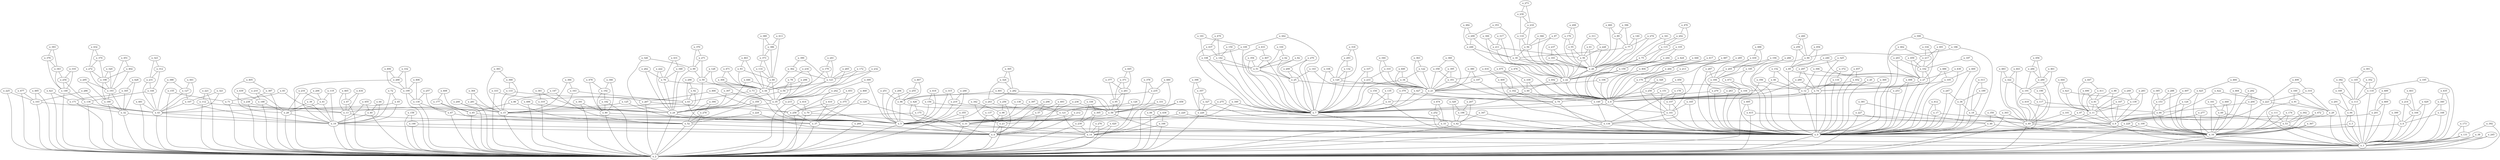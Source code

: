 graph grafoDorogovtsevMendes_500  {
n_0;
n_1;
n_2;
n_3;
n_4;
n_5;
n_6;
n_7;
n_8;
n_9;
n_10;
n_11;
n_12;
n_13;
n_14;
n_15;
n_16;
n_17;
n_18;
n_19;
n_20;
n_21;
n_22;
n_23;
n_24;
n_25;
n_26;
n_27;
n_28;
n_29;
n_30;
n_31;
n_32;
n_33;
n_34;
n_35;
n_36;
n_37;
n_38;
n_39;
n_40;
n_41;
n_42;
n_43;
n_44;
n_45;
n_46;
n_47;
n_48;
n_49;
n_50;
n_51;
n_52;
n_53;
n_54;
n_55;
n_56;
n_57;
n_58;
n_59;
n_60;
n_61;
n_62;
n_63;
n_64;
n_65;
n_66;
n_67;
n_68;
n_69;
n_70;
n_71;
n_72;
n_73;
n_74;
n_75;
n_76;
n_77;
n_78;
n_79;
n_80;
n_81;
n_82;
n_83;
n_84;
n_85;
n_86;
n_87;
n_88;
n_89;
n_90;
n_91;
n_92;
n_93;
n_94;
n_95;
n_96;
n_97;
n_98;
n_99;
n_100;
n_101;
n_102;
n_103;
n_104;
n_105;
n_106;
n_107;
n_108;
n_109;
n_110;
n_111;
n_112;
n_113;
n_114;
n_115;
n_116;
n_117;
n_118;
n_119;
n_120;
n_121;
n_122;
n_123;
n_124;
n_125;
n_126;
n_127;
n_128;
n_129;
n_130;
n_131;
n_132;
n_133;
n_134;
n_135;
n_136;
n_137;
n_138;
n_139;
n_140;
n_141;
n_142;
n_143;
n_144;
n_145;
n_146;
n_147;
n_148;
n_149;
n_150;
n_151;
n_152;
n_153;
n_154;
n_155;
n_156;
n_157;
n_158;
n_159;
n_160;
n_161;
n_162;
n_163;
n_164;
n_165;
n_166;
n_167;
n_168;
n_169;
n_170;
n_171;
n_172;
n_173;
n_174;
n_175;
n_176;
n_177;
n_178;
n_179;
n_180;
n_181;
n_182;
n_183;
n_184;
n_185;
n_186;
n_187;
n_188;
n_189;
n_190;
n_191;
n_192;
n_193;
n_194;
n_195;
n_196;
n_197;
n_198;
n_199;
n_200;
n_201;
n_202;
n_203;
n_204;
n_205;
n_206;
n_207;
n_208;
n_209;
n_210;
n_211;
n_212;
n_213;
n_214;
n_215;
n_216;
n_217;
n_218;
n_219;
n_220;
n_221;
n_222;
n_223;
n_224;
n_225;
n_226;
n_227;
n_228;
n_229;
n_230;
n_231;
n_232;
n_233;
n_234;
n_235;
n_236;
n_237;
n_238;
n_239;
n_240;
n_241;
n_242;
n_243;
n_244;
n_245;
n_246;
n_247;
n_248;
n_249;
n_250;
n_251;
n_252;
n_253;
n_254;
n_255;
n_256;
n_257;
n_258;
n_259;
n_260;
n_261;
n_262;
n_263;
n_264;
n_265;
n_266;
n_267;
n_268;
n_269;
n_270;
n_271;
n_272;
n_273;
n_274;
n_275;
n_276;
n_277;
n_278;
n_279;
n_280;
n_281;
n_282;
n_283;
n_284;
n_285;
n_286;
n_287;
n_288;
n_289;
n_290;
n_291;
n_292;
n_293;
n_294;
n_295;
n_296;
n_297;
n_298;
n_299;
n_300;
n_301;
n_302;
n_303;
n_304;
n_305;
n_306;
n_307;
n_308;
n_309;
n_310;
n_311;
n_312;
n_313;
n_314;
n_315;
n_316;
n_317;
n_318;
n_319;
n_320;
n_321;
n_322;
n_323;
n_324;
n_325;
n_326;
n_327;
n_328;
n_329;
n_330;
n_331;
n_332;
n_333;
n_334;
n_335;
n_336;
n_337;
n_338;
n_339;
n_340;
n_341;
n_342;
n_343;
n_344;
n_345;
n_346;
n_347;
n_348;
n_349;
n_350;
n_351;
n_352;
n_353;
n_354;
n_355;
n_356;
n_357;
n_358;
n_359;
n_360;
n_361;
n_362;
n_363;
n_364;
n_365;
n_366;
n_367;
n_368;
n_369;
n_370;
n_371;
n_372;
n_373;
n_374;
n_375;
n_376;
n_377;
n_378;
n_379;
n_380;
n_381;
n_382;
n_383;
n_384;
n_385;
n_386;
n_387;
n_388;
n_389;
n_390;
n_391;
n_392;
n_393;
n_394;
n_395;
n_396;
n_397;
n_398;
n_399;
n_400;
n_401;
n_402;
n_403;
n_404;
n_405;
n_406;
n_407;
n_408;
n_409;
n_410;
n_411;
n_412;
n_413;
n_414;
n_415;
n_416;
n_417;
n_418;
n_419;
n_420;
n_421;
n_422;
n_423;
n_424;
n_425;
n_426;
n_427;
n_428;
n_429;
n_430;
n_431;
n_432;
n_433;
n_434;
n_435;
n_436;
n_437;
n_438;
n_439;
n_440;
n_441;
n_442;
n_443;
n_444;
n_445;
n_446;
n_447;
n_448;
n_449;
n_450;
n_451;
n_452;
n_453;
n_454;
n_455;
n_456;
n_457;
n_458;
n_459;
n_460;
n_461;
n_462;
n_463;
n_464;
n_465;
n_466;
n_467;
n_468;
n_469;
n_470;
n_471;
n_472;
n_473;
n_474;
n_475;
n_476;
n_477;
n_478;
n_479;
n_480;
n_481;
n_482;
n_483;
n_484;
n_485;
n_486;
n_487;
n_488;
n_489;
n_490;
n_491;
n_492;
n_493;
n_494;
n_495;
n_496;
n_497;
n_498;
n_499;
n_0 -- n_1;
n_1 -- n_2;
n_2 -- n_0;
n_3 -- n_0;
n_3 -- n_1;
n_4 -- n_1;
n_4 -- n_2;
n_5 -- n_2;
n_5 -- n_0;
n_6 -- n_4;
n_6 -- n_1;
n_7 -- n_5;
n_7 -- n_0;
n_8 -- n_7;
n_8 -- n_0;
n_9 -- n_0;
n_9 -- n_1;
n_10 -- n_7;
n_10 -- n_0;
n_11 -- n_9;
n_11 -- n_0;
n_12 -- n_8;
n_12 -- n_0;
n_13 -- n_5;
n_13 -- n_2;
n_14 -- n_1;
n_14 -- n_2;
n_15 -- n_5;
n_15 -- n_2;
n_16 -- n_1;
n_16 -- n_2;
n_17 -- n_9;
n_17 -- n_0;
n_18 -- n_9;
n_18 -- n_0;
n_19 -- n_4;
n_19 -- n_2;
n_20 -- n_12;
n_20 -- n_0;
n_21 -- n_8;
n_21 -- n_7;
n_22 -- n_21;
n_22 -- n_8;
n_23 -- n_4;
n_23 -- n_2;
n_24 -- n_5;
n_24 -- n_2;
n_25 -- n_21;
n_25 -- n_7;
n_26 -- n_22;
n_26 -- n_8;
n_27 -- n_12;
n_27 -- n_0;
n_28 -- n_19;
n_28 -- n_2;
n_29 -- n_9;
n_29 -- n_1;
n_30 -- n_26;
n_30 -- n_22;
n_31 -- n_14;
n_31 -- n_2;
n_32 -- n_19;
n_32 -- n_2;
n_33 -- n_2;
n_33 -- n_0;
n_34 -- n_21;
n_34 -- n_7;
n_35 -- n_24;
n_35 -- n_5;
n_36 -- n_18;
n_36 -- n_0;
n_37 -- n_14;
n_37 -- n_2;
n_38 -- n_1;
n_38 -- n_2;
n_39 -- n_28;
n_39 -- n_19;
n_40 -- n_19;
n_40 -- n_2;
n_41 -- n_28;
n_41 -- n_19;
n_42 -- n_2;
n_42 -- n_0;
n_43 -- n_19;
n_43 -- n_2;
n_44 -- n_35;
n_44 -- n_24;
n_45 -- n_43;
n_45 -- n_19;
n_46 -- n_12;
n_46 -- n_8;
n_47 -- n_13;
n_47 -- n_2;
n_48 -- n_16;
n_48 -- n_2;
n_49 -- n_16;
n_49 -- n_2;
n_50 -- n_26;
n_50 -- n_22;
n_51 -- n_25;
n_51 -- n_7;
n_52 -- n_4;
n_52 -- n_2;
n_53 -- n_16;
n_53 -- n_1;
n_54 -- n_35;
n_54 -- n_24;
n_55 -- n_50;
n_55 -- n_26;
n_56 -- n_30;
n_56 -- n_22;
n_57 -- n_23;
n_57 -- n_4;
n_58 -- n_5;
n_58 -- n_0;
n_59 -- n_44;
n_59 -- n_24;
n_60 -- n_8;
n_60 -- n_7;
n_61 -- n_50;
n_61 -- n_26;
n_62 -- n_51;
n_62 -- n_25;
n_63 -- n_15;
n_63 -- n_5;
n_64 -- n_40;
n_64 -- n_19;
n_65 -- n_52;
n_65 -- n_2;
n_66 -- n_49;
n_66 -- n_16;
n_67 -- n_37;
n_67 -- n_2;
n_68 -- n_44;
n_68 -- n_35;
n_69 -- n_53;
n_69 -- n_16;
n_70 -- n_31;
n_70 -- n_2;
n_71 -- n_13;
n_71 -- n_2;
n_72 -- n_45;
n_72 -- n_19;
n_73 -- n_63;
n_73 -- n_5;
n_74 -- n_8;
n_74 -- n_0;
n_75 -- n_26;
n_75 -- n_8;
n_76 -- n_44;
n_76 -- n_24;
n_77 -- n_30;
n_77 -- n_26;
n_78 -- n_54;
n_78 -- n_35;
n_79 -- n_7;
n_79 -- n_0;
n_80 -- n_37;
n_80 -- n_2;
n_81 -- n_11;
n_81 -- n_9;
n_82 -- n_51;
n_82 -- n_25;
n_83 -- n_71;
n_83 -- n_13;
n_84 -- n_49;
n_84 -- n_2;
n_85 -- n_27;
n_85 -- n_0;
n_86 -- n_65;
n_86 -- n_52;
n_87 -- n_56;
n_87 -- n_22;
n_88 -- n_81;
n_88 -- n_9;
n_89 -- n_77;
n_89 -- n_26;
n_90 -- n_85;
n_90 -- n_0;
n_91 -- n_29;
n_91 -- n_1;
n_92 -- n_63;
n_92 -- n_15;
n_93 -- n_68;
n_93 -- n_44;
n_94 -- n_3;
n_94 -- n_1;
n_95 -- n_58;
n_95 -- n_5;
n_96 -- n_58;
n_96 -- n_5;
n_97 -- n_9;
n_97 -- n_0;
n_98 -- n_23;
n_98 -- n_4;
n_99 -- n_59;
n_99 -- n_24;
n_100 -- n_16;
n_100 -- n_2;
n_101 -- n_49;
n_101 -- n_16;
n_102 -- n_27;
n_102 -- n_0;
n_103 -- n_43;
n_103 -- n_2;
n_104 -- n_8;
n_104 -- n_0;
n_105 -- n_74;
n_105 -- n_0;
n_106 -- n_21;
n_106 -- n_8;
n_107 -- n_43;
n_107 -- n_19;
n_108 -- n_51;
n_108 -- n_7;
n_109 -- n_108;
n_109 -- n_7;
n_110 -- n_56;
n_110 -- n_22;
n_111 -- n_53;
n_111 -- n_16;
n_112 -- n_15;
n_112 -- n_2;
n_113 -- n_94;
n_113 -- n_1;
n_114 -- n_68;
n_114 -- n_44;
n_115 -- n_75;
n_115 -- n_26;
n_116 -- n_74;
n_116 -- n_0;
n_117 -- n_66;
n_117 -- n_49;
n_118 -- n_113;
n_118 -- n_1;
n_119 -- n_41;
n_119 -- n_19;
n_120 -- n_21;
n_120 -- n_7;
n_121 -- n_31;
n_121 -- n_14;
n_122 -- n_34;
n_122 -- n_21;
n_123 -- n_44;
n_123 -- n_35;
n_124 -- n_66;
n_124 -- n_16;
n_125 -- n_13;
n_125 -- n_5;
n_126 -- n_121;
n_126 -- n_14;
n_127 -- n_107;
n_127 -- n_43;
n_128 -- n_59;
n_128 -- n_44;
n_129 -- n_70;
n_129 -- n_31;
n_130 -- n_67;
n_130 -- n_2;
n_131 -- n_1;
n_131 -- n_2;
n_132 -- n_120;
n_132 -- n_7;
n_133 -- n_63;
n_133 -- n_15;
n_134 -- n_2;
n_134 -- n_0;
n_135 -- n_10;
n_135 -- n_7;
n_136 -- n_43;
n_136 -- n_2;
n_137 -- n_23;
n_137 -- n_2;
n_138 -- n_121;
n_138 -- n_31;
n_139 -- n_11;
n_139 -- n_9;
n_140 -- n_77;
n_140 -- n_26;
n_141 -- n_134;
n_141 -- n_0;
n_142 -- n_51;
n_142 -- n_7;
n_143 -- n_25;
n_143 -- n_21;
n_144 -- n_136;
n_144 -- n_43;
n_145 -- n_118;
n_145 -- n_113;
n_146 -- n_4;
n_146 -- n_2;
n_147 -- n_86;
n_147 -- n_52;
n_148 -- n_136;
n_148 -- n_2;
n_149 -- n_141;
n_149 -- n_134;
n_150 -- n_142;
n_150 -- n_7;
n_151 -- n_10;
n_151 -- n_0;
n_152 -- n_46;
n_152 -- n_12;
n_153 -- n_66;
n_153 -- n_16;
n_154 -- n_10;
n_154 -- n_7;
n_155 -- n_71;
n_155 -- n_2;
n_156 -- n_7;
n_156 -- n_5;
n_157 -- n_141;
n_157 -- n_134;
n_158 -- n_146;
n_158 -- n_2;
n_159 -- n_22;
n_159 -- n_8;
n_160 -- n_91;
n_160 -- n_29;
n_161 -- n_69;
n_161 -- n_16;
n_162 -- n_149;
n_162 -- n_134;
n_163 -- n_63;
n_163 -- n_15;
n_164 -- n_6;
n_164 -- n_1;
n_165 -- n_141;
n_165 -- n_0;
n_166 -- n_14;
n_166 -- n_2;
n_167 -- n_11;
n_167 -- n_9;
n_168 -- n_6;
n_168 -- n_1;
n_169 -- n_113;
n_169 -- n_94;
n_170 -- n_104;
n_170 -- n_8;
n_171 -- n_32;
n_171 -- n_2;
n_172 -- n_123;
n_172 -- n_35;
n_173 -- n_131;
n_173 -- n_1;
n_174 -- n_53;
n_174 -- n_16;
n_175 -- n_19;
n_175 -- n_4;
n_176 -- n_55;
n_176 -- n_26;
n_177 -- n_65;
n_177 -- n_52;
n_178 -- n_157;
n_178 -- n_134;
n_179 -- n_123;
n_179 -- n_44;
n_180 -- n_32;
n_180 -- n_2;
n_181 -- n_109;
n_181 -- n_108;
n_182 -- n_80;
n_182 -- n_2;
n_183 -- n_26;
n_183 -- n_22;
n_184 -- n_104;
n_184 -- n_0;
n_185 -- n_184;
n_185 -- n_0;
n_186 -- n_90;
n_186 -- n_0;
n_187 -- n_102;
n_187 -- n_0;
n_188 -- n_28;
n_188 -- n_2;
n_189 -- n_36;
n_189 -- n_18;
n_190 -- n_117;
n_190 -- n_49;
n_191 -- n_117;
n_191 -- n_49;
n_192 -- n_182;
n_192 -- n_80;
n_193 -- n_180;
n_193 -- n_32;
n_194 -- n_185;
n_194 -- n_184;
n_195 -- n_118;
n_195 -- n_1;
n_196 -- n_42;
n_196 -- n_0;
n_197 -- n_21;
n_197 -- n_8;
n_198 -- n_193;
n_198 -- n_180;
n_199 -- n_130;
n_199 -- n_2;
n_200 -- n_15;
n_200 -- n_2;
n_201 -- n_9;
n_201 -- n_1;
n_202 -- n_115;
n_202 -- n_75;
n_203 -- n_102;
n_203 -- n_0;
n_204 -- n_66;
n_204 -- n_16;
n_205 -- n_184;
n_205 -- n_0;
n_206 -- n_41;
n_206 -- n_19;
n_207 -- n_196;
n_207 -- n_42;
n_208 -- n_176;
n_208 -- n_55;
n_209 -- n_25;
n_209 -- n_7;
n_210 -- n_188;
n_210 -- n_28;
n_211 -- n_50;
n_211 -- n_22;
n_212 -- n_23;
n_212 -- n_4;
n_213 -- n_170;
n_213 -- n_8;
n_214 -- n_164;
n_214 -- n_6;
n_215 -- n_70;
n_215 -- n_2;
n_216 -- n_41;
n_216 -- n_28;
n_217 -- n_102;
n_217 -- n_27;
n_218 -- n_110;
n_218 -- n_56;
n_219 -- n_7;
n_219 -- n_5;
n_220 -- n_5;
n_220 -- n_0;
n_221 -- n_112;
n_221 -- n_2;
n_222 -- n_76;
n_222 -- n_24;
n_223 -- n_29;
n_223 -- n_9;
n_224 -- n_52;
n_224 -- n_4;
n_225 -- n_103;
n_225 -- n_2;
n_226 -- n_42;
n_226 -- n_2;
n_227 -- n_48;
n_227 -- n_2;
n_228 -- n_50;
n_228 -- n_26;
n_229 -- n_4;
n_229 -- n_1;
n_230 -- n_218;
n_230 -- n_110;
n_231 -- n_144;
n_231 -- n_43;
n_232 -- n_123;
n_232 -- n_35;
n_233 -- n_21;
n_233 -- n_7;
n_234 -- n_78;
n_234 -- n_54;
n_235 -- n_96;
n_235 -- n_58;
n_236 -- n_58;
n_236 -- n_5;
n_237 -- n_183;
n_237 -- n_26;
n_238 -- n_15;
n_238 -- n_2;
n_239 -- n_14;
n_239 -- n_2;
n_240 -- n_85;
n_240 -- n_27;
n_241 -- n_179;
n_241 -- n_123;
n_242 -- n_35;
n_242 -- n_5;
n_243 -- n_58;
n_243 -- n_5;
n_244 -- n_159;
n_244 -- n_22;
n_245 -- n_1;
n_245 -- n_2;
n_246 -- n_219;
n_246 -- n_5;
n_247 -- n_36;
n_247 -- n_0;
n_248 -- n_30;
n_248 -- n_22;
n_249 -- n_139;
n_249 -- n_11;
n_250 -- n_149;
n_250 -- n_141;
n_251 -- n_96;
n_251 -- n_5;
n_252 -- n_33;
n_252 -- n_0;
n_253 -- n_8;
n_253 -- n_0;
n_254 -- n_148;
n_254 -- n_136;
n_255 -- n_96;
n_255 -- n_5;
n_256 -- n_98;
n_256 -- n_4;
n_257 -- n_130;
n_257 -- n_67;
n_258 -- n_37;
n_258 -- n_2;
n_259 -- n_90;
n_259 -- n_85;
n_260 -- n_259;
n_260 -- n_90;
n_261 -- n_95;
n_261 -- n_58;
n_262 -- n_76;
n_262 -- n_24;
n_263 -- n_79;
n_263 -- n_0;
n_264 -- n_170;
n_264 -- n_8;
n_265 -- n_123;
n_265 -- n_35;
n_266 -- n_205;
n_266 -- n_0;
n_267 -- n_258;
n_267 -- n_2;
n_268 -- n_199;
n_268 -- n_2;
n_269 -- n_4;
n_269 -- n_2;
n_270 -- n_209;
n_270 -- n_7;
n_271 -- n_99;
n_271 -- n_59;
n_272 -- n_198;
n_272 -- n_193;
n_273 -- n_230;
n_273 -- n_218;
n_274 -- n_77;
n_274 -- n_26;
n_275 -- n_226;
n_275 -- n_42;
n_276 -- n_14;
n_276 -- n_2;
n_277 -- n_229;
n_277 -- n_1;
n_278 -- n_52;
n_278 -- n_2;
n_279 -- n_79;
n_279 -- n_0;
n_280 -- n_191;
n_280 -- n_49;
n_281 -- n_15;
n_281 -- n_2;
n_282 -- n_243;
n_282 -- n_58;
n_283 -- n_139;
n_283 -- n_9;
n_284 -- n_280;
n_284 -- n_191;
n_285 -- n_264;
n_285 -- n_170;
n_286 -- n_103;
n_286 -- n_43;
n_287 -- n_184;
n_287 -- n_104;
n_288 -- n_153;
n_288 -- n_16;
n_289 -- n_74;
n_289 -- n_8;
n_290 -- n_92;
n_290 -- n_63;
n_291 -- n_94;
n_291 -- n_1;
n_292 -- n_204;
n_292 -- n_16;
n_293 -- n_132;
n_293 -- n_120;
n_294 -- n_96;
n_294 -- n_5;
n_295 -- n_193;
n_295 -- n_180;
n_296 -- n_57;
n_296 -- n_4;
n_297 -- n_289;
n_297 -- n_74;
n_298 -- n_44;
n_298 -- n_35;
n_299 -- n_248;
n_299 -- n_30;
n_300 -- n_211;
n_300 -- n_22;
n_301 -- n_145;
n_301 -- n_118;
n_302 -- n_53;
n_302 -- n_16;
n_303 -- n_49;
n_303 -- n_2;
n_304 -- n_44;
n_304 -- n_35;
n_305 -- n_239;
n_305 -- n_14;
n_306 -- n_27;
n_306 -- n_12;
n_307 -- n_35;
n_307 -- n_24;
n_308 -- n_186;
n_308 -- n_0;
n_309 -- n_242;
n_309 -- n_5;
n_310 -- n_233;
n_310 -- n_21;
n_311 -- n_228;
n_311 -- n_50;
n_312 -- n_231;
n_312 -- n_144;
n_313 -- n_189;
n_313 -- n_18;
n_314 -- n_223;
n_314 -- n_29;
n_315 -- n_219;
n_315 -- n_5;
n_316 -- n_254;
n_316 -- n_148;
n_317 -- n_211;
n_317 -- n_22;
n_318 -- n_293;
n_318 -- n_120;
n_319 -- n_24;
n_319 -- n_2;
n_320 -- n_198;
n_320 -- n_193;
n_321 -- n_107;
n_321 -- n_43;
n_322 -- n_191;
n_322 -- n_49;
n_323 -- n_312;
n_323 -- n_231;
n_324 -- n_282;
n_324 -- n_243;
n_325 -- n_297;
n_325 -- n_74;
n_326 -- n_99;
n_326 -- n_24;
n_327 -- n_226;
n_327 -- n_42;
n_328 -- n_250;
n_328 -- n_141;
n_329 -- n_196;
n_329 -- n_42;
n_330 -- n_62;
n_330 -- n_51;
n_331 -- n_121;
n_331 -- n_14;
n_332 -- n_268;
n_332 -- n_199;
n_333 -- n_267;
n_333 -- n_2;
n_334 -- n_217;
n_334 -- n_27;
n_335 -- n_244;
n_335 -- n_22;
n_336 -- n_305;
n_336 -- n_239;
n_337 -- n_233;
n_337 -- n_7;
n_338 -- n_120;
n_338 -- n_7;
n_339 -- n_60;
n_339 -- n_8;
n_340 -- n_168;
n_340 -- n_1;
n_341 -- n_115;
n_341 -- n_26;
n_342 -- n_98;
n_342 -- n_23;
n_343 -- n_254;
n_343 -- n_148;
n_344 -- n_310;
n_344 -- n_21;
n_345 -- n_171;
n_345 -- n_32;
n_346 -- n_192;
n_346 -- n_80;
n_347 -- n_42;
n_347 -- n_0;
n_348 -- n_76;
n_348 -- n_24;
n_349 -- n_7;
n_349 -- n_5;
n_350 -- n_48;
n_350 -- n_16;
n_351 -- n_21;
n_351 -- n_8;
n_352 -- n_118;
n_352 -- n_113;
n_353 -- n_299;
n_353 -- n_30;
n_354 -- n_51;
n_354 -- n_7;
n_355 -- n_31;
n_355 -- n_2;
n_356 -- n_12;
n_356 -- n_8;
n_357 -- n_327;
n_357 -- n_226;
n_358 -- n_351;
n_358 -- n_21;
n_359 -- n_224;
n_359 -- n_52;
n_360 -- n_358;
n_360 -- n_21;
n_361 -- n_319;
n_361 -- n_24;
n_362 -- n_123;
n_362 -- n_44;
n_363 -- n_122;
n_363 -- n_21;
n_364 -- n_281;
n_364 -- n_15;
n_365 -- n_324;
n_365 -- n_282;
n_366 -- n_56;
n_366 -- n_22;
n_367 -- n_16;
n_367 -- n_2;
n_368 -- n_133;
n_368 -- n_15;
n_369 -- n_12;
n_369 -- n_0;
n_370 -- n_271;
n_370 -- n_99;
n_371 -- n_261;
n_371 -- n_95;
n_372 -- n_116;
n_372 -- n_0;
n_373 -- n_114;
n_373 -- n_68;
n_374 -- n_272;
n_374 -- n_198;
n_375 -- n_258;
n_375 -- n_37;
n_376 -- n_343;
n_376 -- n_148;
n_377 -- n_261;
n_377 -- n_95;
n_378 -- n_235;
n_378 -- n_58;
n_379 -- n_79;
n_379 -- n_7;
n_380 -- n_197;
n_380 -- n_21;
n_381 -- n_227;
n_381 -- n_48;
n_382 -- n_169;
n_382 -- n_113;
n_383 -- n_368;
n_383 -- n_15;
n_384 -- n_163;
n_384 -- n_15;
n_385 -- n_153;
n_385 -- n_66;
n_386 -- n_373;
n_386 -- n_68;
n_387 -- n_238;
n_387 -- n_2;
n_388 -- n_127;
n_388 -- n_43;
n_389 -- n_386;
n_389 -- n_373;
n_390 -- n_362;
n_390 -- n_123;
n_391 -- n_80;
n_391 -- n_2;
n_392 -- n_131;
n_392 -- n_2;
n_393 -- n_376;
n_393 -- n_343;
n_394 -- n_278;
n_394 -- n_52;
n_395 -- n_351;
n_395 -- n_21;
n_396 -- n_89;
n_396 -- n_77;
n_397 -- n_121;
n_397 -- n_31;
n_398 -- n_357;
n_398 -- n_226;
n_399 -- n_6;
n_399 -- n_1;
n_400 -- n_105;
n_400 -- n_0;
n_401 -- n_96;
n_401 -- n_58;
n_402 -- n_198;
n_402 -- n_193;
n_403 -- n_214;
n_403 -- n_164;
n_404 -- n_106;
n_404 -- n_8;
n_405 -- n_387;
n_405 -- n_238;
n_406 -- n_199;
n_406 -- n_130;
n_407 -- n_51;
n_407 -- n_7;
n_408 -- n_177;
n_408 -- n_65;
n_409 -- n_162;
n_409 -- n_134;
n_410 -- n_258;
n_410 -- n_37;
n_411 -- n_81;
n_411 -- n_11;
n_412 -- n_17;
n_412 -- n_0;
n_413 -- n_386;
n_413 -- n_68;
n_414 -- n_70;
n_414 -- n_2;
n_415 -- n_49;
n_415 -- n_2;
n_416 -- n_409;
n_416 -- n_162;
n_417 -- n_264;
n_417 -- n_8;
n_418 -- n_156;
n_418 -- n_5;
n_419 -- n_11;
n_419 -- n_0;
n_420 -- n_14;
n_420 -- n_2;
n_421 -- n_171;
n_421 -- n_2;
n_422 -- n_223;
n_422 -- n_9;
n_423 -- n_139;
n_423 -- n_11;
n_424 -- n_404;
n_424 -- n_8;
n_425 -- n_124;
n_425 -- n_16;
n_426 -- n_175;
n_426 -- n_4;
n_427 -- n_79;
n_427 -- n_7;
n_428 -- n_345;
n_428 -- n_32;
n_429 -- n_164;
n_429 -- n_1;
n_430 -- n_205;
n_430 -- n_184;
n_431 -- n_348;
n_431 -- n_76;
n_432 -- n_374;
n_432 -- n_272;
n_433 -- n_407;
n_433 -- n_7;
n_434 -- n_47;
n_434 -- n_13;
n_435 -- n_340;
n_435 -- n_1;
n_436 -- n_166;
n_436 -- n_14;
n_437 -- n_142;
n_437 -- n_7;
n_438 -- n_27;
n_438 -- n_0;
n_439 -- n_188;
n_439 -- n_28;
n_440 -- n_69;
n_440 -- n_16;
n_441 -- n_127;
n_441 -- n_43;
n_442 -- n_109;
n_442 -- n_7;
n_443 -- n_322;
n_443 -- n_49;
n_444 -- n_423;
n_444 -- n_11;
n_445 -- n_371;
n_445 -- n_261;
n_446 -- n_54;
n_446 -- n_24;
n_447 -- n_411;
n_447 -- n_11;
n_448 -- n_404;
n_448 -- n_8;
n_449 -- n_34;
n_449 -- n_21;
n_450 -- n_250;
n_450 -- n_141;
n_451 -- n_402;
n_451 -- n_193;
n_452 -- n_104;
n_452 -- n_0;
n_453 -- n_375;
n_453 -- n_258;
n_454 -- n_90;
n_454 -- n_85;
n_455 -- n_40;
n_455 -- n_19;
n_456 -- n_284;
n_456 -- n_280;
n_457 -- n_452;
n_457 -- n_0;
n_458 -- n_84;
n_458 -- n_2;
n_459 -- n_102;
n_459 -- n_27;
n_460 -- n_89;
n_460 -- n_26;
n_461 -- n_280;
n_461 -- n_191;
n_462 -- n_217;
n_462 -- n_27;
n_463 -- n_93;
n_463 -- n_44;
n_464 -- n_223;
n_464 -- n_9;
n_465 -- n_47;
n_465 -- n_13;
n_466 -- n_267;
n_466 -- n_258;
n_467 -- n_255;
n_467 -- n_96;
n_468 -- n_375;
n_468 -- n_37;
n_469 -- n_201;
n_469 -- n_1;
n_470 -- n_202;
n_470 -- n_115;
n_471 -- n_304;
n_471 -- n_44;
n_472 -- n_53;
n_472 -- n_16;
n_473 -- n_104;
n_473 -- n_0;
n_474 -- n_252;
n_474 -- n_33;
n_475 -- n_339;
n_475 -- n_60;
n_476 -- n_351;
n_476 -- n_8;
n_477 -- n_103;
n_477 -- n_2;
n_478 -- n_192;
n_478 -- n_80;
n_479 -- n_437;
n_479 -- n_142;
n_480 -- n_235;
n_480 -- n_58;
n_481 -- n_43;
n_481 -- n_2;
n_482 -- n_299;
n_482 -- n_248;
n_483 -- n_322;
n_483 -- n_49;
n_484 -- n_425;
n_484 -- n_16;
n_485 -- n_103;
n_485 -- n_2;
n_486 -- n_105;
n_486 -- n_74;
n_487 -- n_264;
n_487 -- n_8;
n_488 -- n_430;
n_488 -- n_205;
n_489 -- n_469;
n_489 -- n_201;
n_490 -- n_81;
n_490 -- n_11;
n_491 -- n_217;
n_491 -- n_102;
n_492 -- n_60;
n_492 -- n_8;
n_493 -- n_57;
n_493 -- n_4;
n_494 -- n_268;
n_494 -- n_199;
n_495 -- n_415;
n_495 -- n_2;
n_496 -- n_24;
n_496 -- n_2;
n_497 -- n_153;
n_497 -- n_16;
n_498 -- n_253;
n_498 -- n_0;
n_499 -- n_314;
n_499 -- n_223;
}